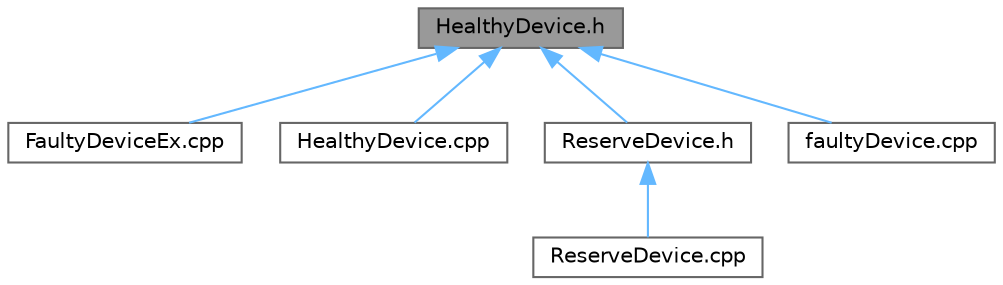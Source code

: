 digraph "HealthyDevice.h"
{
 // LATEX_PDF_SIZE
  bgcolor="transparent";
  edge [fontname=Helvetica,fontsize=10,labelfontname=Helvetica,labelfontsize=10];
  node [fontname=Helvetica,fontsize=10,shape=box,height=0.2,width=0.4];
  Node1 [id="Node000001",label="HealthyDevice.h",height=0.2,width=0.4,color="gray40", fillcolor="grey60", style="filled", fontcolor="black",tooltip=" "];
  Node1 -> Node2 [id="edge1_Node000001_Node000002",dir="back",color="steelblue1",style="solid",tooltip=" "];
  Node2 [id="Node000002",label="FaultyDeviceEx.cpp",height=0.2,width=0.4,color="grey40", fillcolor="white", style="filled",URL="$_faulty_device_ex_8cpp.html",tooltip=" "];
  Node1 -> Node3 [id="edge2_Node000001_Node000003",dir="back",color="steelblue1",style="solid",tooltip=" "];
  Node3 [id="Node000003",label="HealthyDevice.cpp",height=0.2,width=0.4,color="grey40", fillcolor="white", style="filled",URL="$_healthy_device_8cpp.html",tooltip=" "];
  Node1 -> Node4 [id="edge3_Node000001_Node000004",dir="back",color="steelblue1",style="solid",tooltip=" "];
  Node4 [id="Node000004",label="ReserveDevice.h",height=0.2,width=0.4,color="grey40", fillcolor="white", style="filled",URL="$_reserve_device_8h.html",tooltip=" "];
  Node4 -> Node5 [id="edge4_Node000004_Node000005",dir="back",color="steelblue1",style="solid",tooltip=" "];
  Node5 [id="Node000005",label="ReserveDevice.cpp",height=0.2,width=0.4,color="grey40", fillcolor="white", style="filled",URL="$_reserve_device_8cpp.html",tooltip=" "];
  Node1 -> Node6 [id="edge5_Node000001_Node000006",dir="back",color="steelblue1",style="solid",tooltip=" "];
  Node6 [id="Node000006",label="faultyDevice.cpp",height=0.2,width=0.4,color="grey40", fillcolor="white", style="filled",URL="$faulty_device_8cpp.html",tooltip=" "];
}
